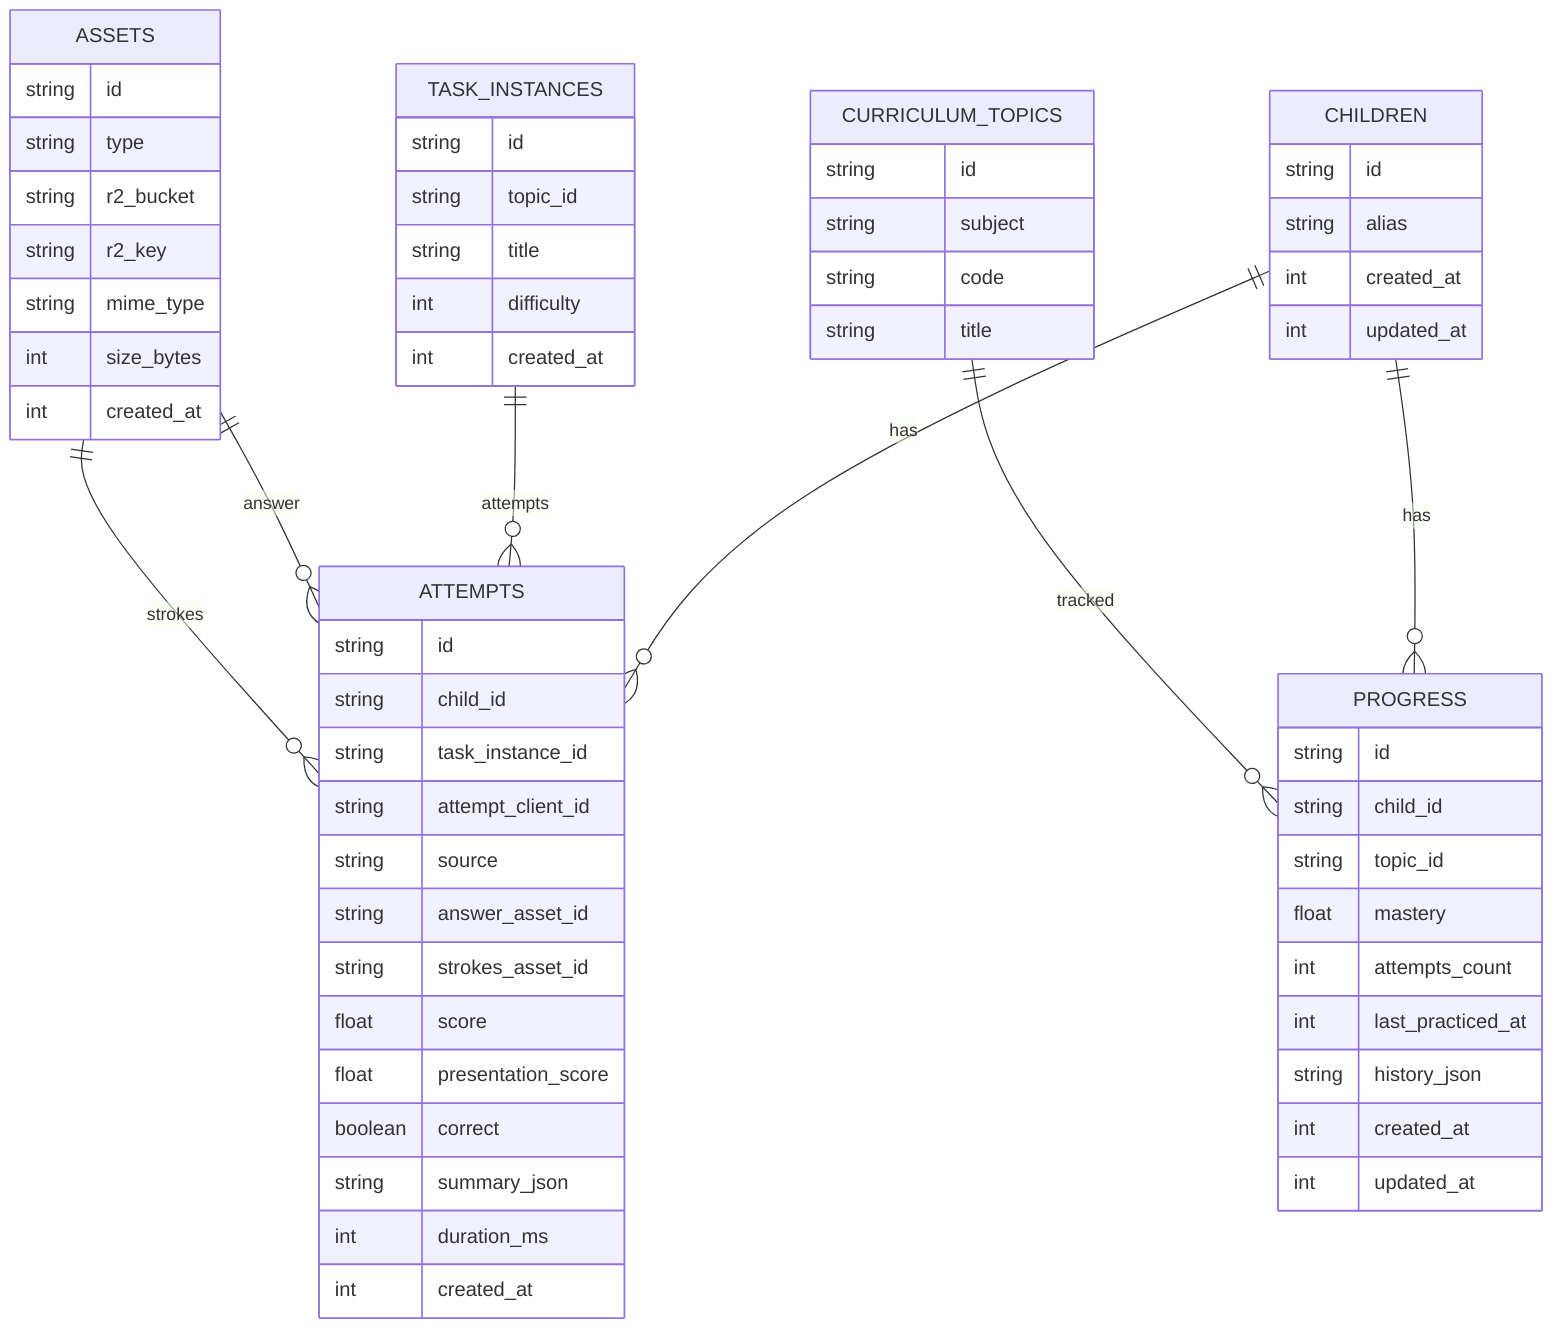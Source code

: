 %% Domain: Child Education Progress
erDiagram
    CHILDREN {
        string id
        string alias
        int created_at
        int updated_at
    }

    CURRICULUM_TOPICS {
        string id
        string subject
        string code
        string title
    }

    TASK_INSTANCES {
        string id
        string topic_id
        string title
        int difficulty
        int created_at
    }

    ATTEMPTS {
        string id
        string child_id
        string task_instance_id
        string attempt_client_id
        string source
        string answer_asset_id
        string strokes_asset_id
        float score
        float presentation_score
        boolean correct
        string summary_json
        int duration_ms
        int created_at
    }

    PROGRESS {
        string id
        string child_id
        string topic_id
        float mastery
        int attempts_count
        int last_practiced_at
        string history_json
        int created_at
        int updated_at
    }

    ASSETS {
        string id
        string type
        string r2_bucket
        string r2_key
        string mime_type
        int size_bytes
        int created_at
    }

    CHILDREN ||--o{ ATTEMPTS : has
    TASK_INSTANCES ||--o{ ATTEMPTS : attempts

    ASSETS ||--o{ ATTEMPTS : answer
    ASSETS ||--o{ ATTEMPTS : strokes

    CHILDREN ||--o{ PROGRESS : has
    CURRICULUM_TOPICS ||--o{ PROGRESS : tracked